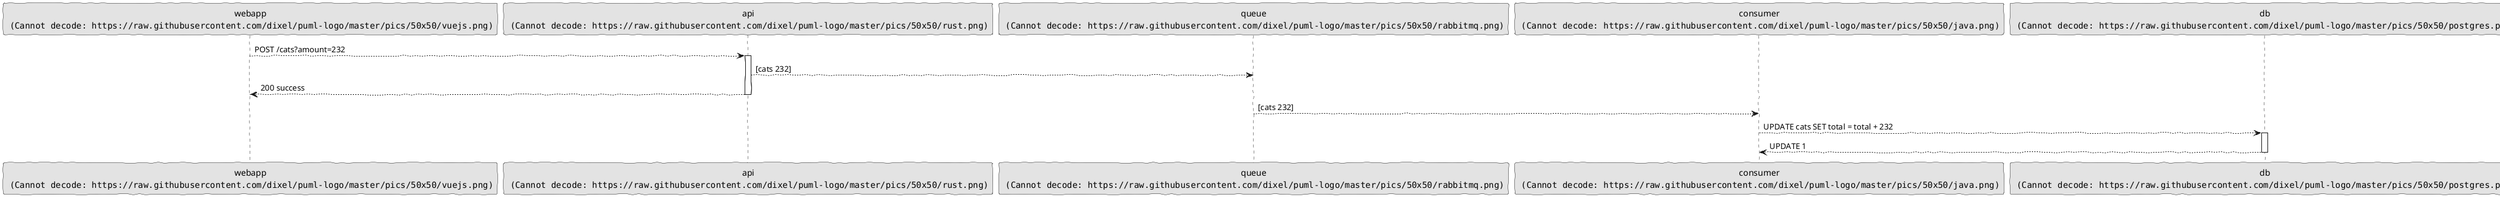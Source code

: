 @startuml
skinparam monochrome true
skinparam handwritten true

skinparam DefaultFontName Ani
!define IMG(param) <img:https://raw.githubusercontent.com/dixel/puml-logo/master/pics/50x50/param.png>

participant "webapp\n IMG(vuejs)" as webapp
participant "api\n IMG(rust)" as api
participant "queue\n IMG(rabbitmq)" as q
participant "consumer\n IMG(java)" as cons
participant "db\n IMG(postgres)" as db

webapp --> api: POST /cats?amount=232
activate api
api --> q: [cats 232]
api --> webapp: 200 success
deactivate api

q --> cons: [cats 232]
cons --> db: UPDATE cats SET total = total + 232
activate db
db --> cons: UPDATE 1
deactivate db
@enduml
